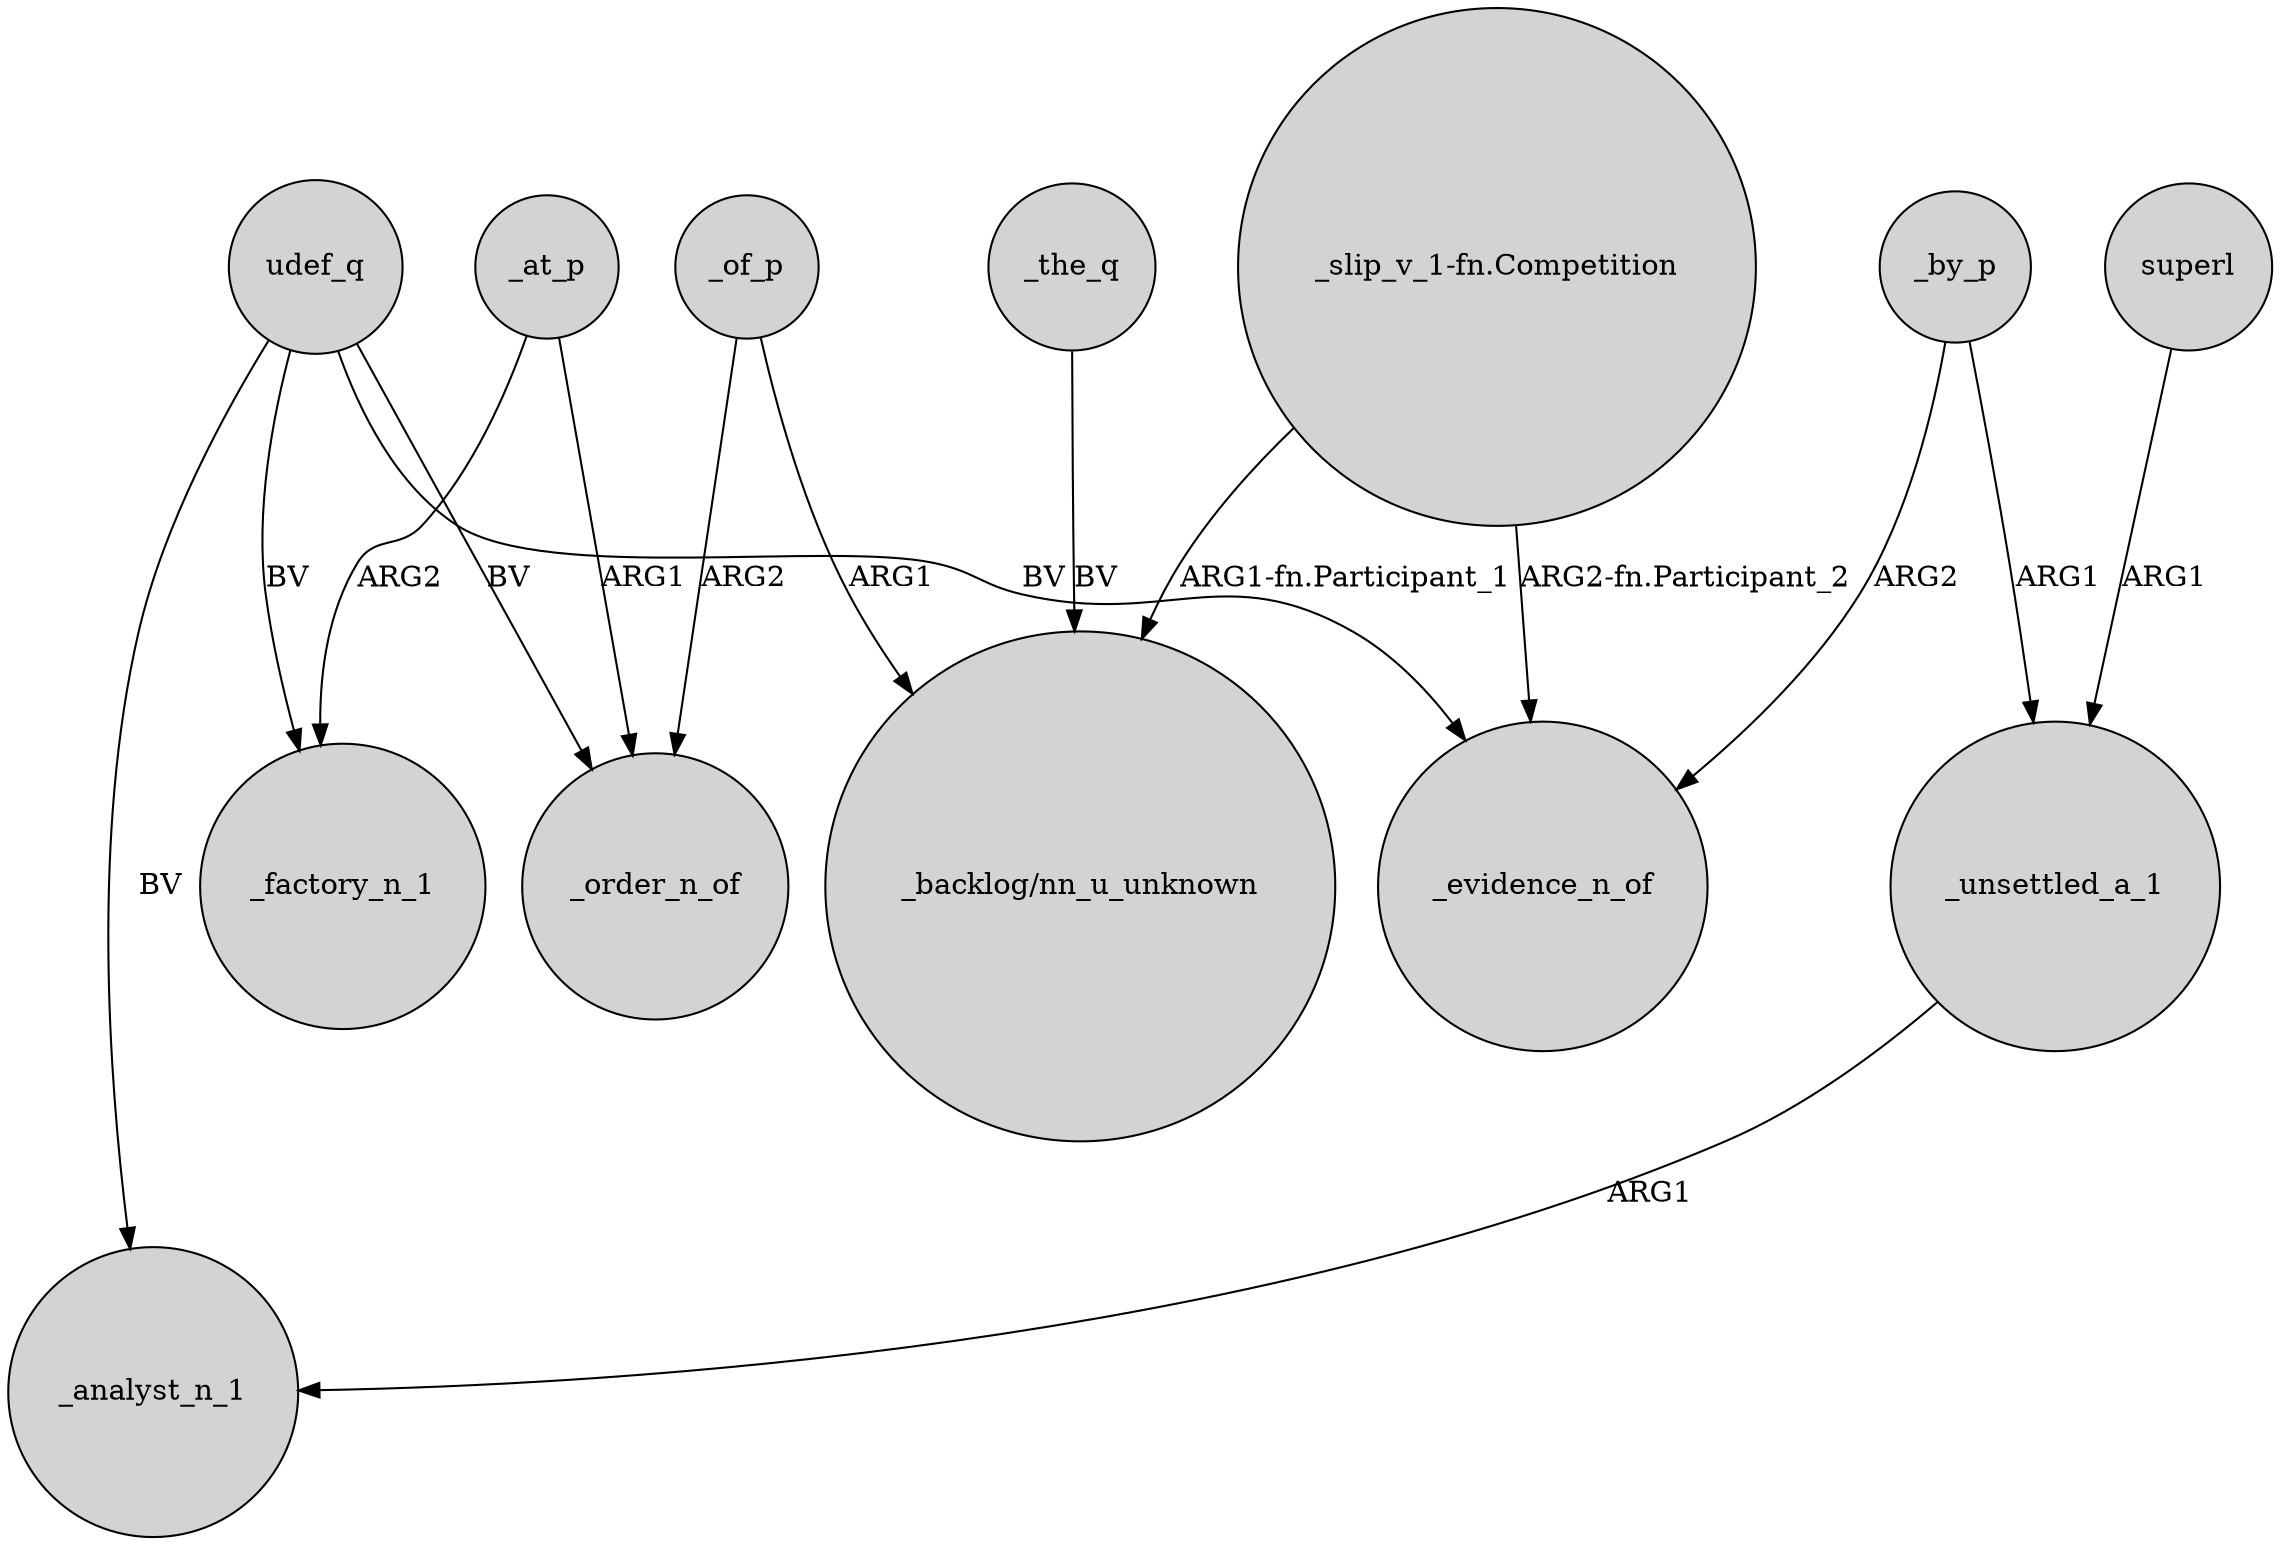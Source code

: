 digraph {
	node [shape=circle style=filled]
	udef_q -> _evidence_n_of [label=BV]
	udef_q -> _order_n_of [label=BV]
	_of_p -> _order_n_of [label=ARG2]
	_at_p -> _order_n_of [label=ARG1]
	_unsettled_a_1 -> _analyst_n_1 [label=ARG1]
	_of_p -> "_backlog/nn_u_unknown" [label=ARG1]
	"_slip_v_1-fn.Competition" -> "_backlog/nn_u_unknown" [label="ARG1-fn.Participant_1"]
	_the_q -> "_backlog/nn_u_unknown" [label=BV]
	udef_q -> _analyst_n_1 [label=BV]
	_by_p -> _unsettled_a_1 [label=ARG1]
	udef_q -> _factory_n_1 [label=BV]
	_by_p -> _evidence_n_of [label=ARG2]
	_at_p -> _factory_n_1 [label=ARG2]
	"_slip_v_1-fn.Competition" -> _evidence_n_of [label="ARG2-fn.Participant_2"]
	superl -> _unsettled_a_1 [label=ARG1]
}
